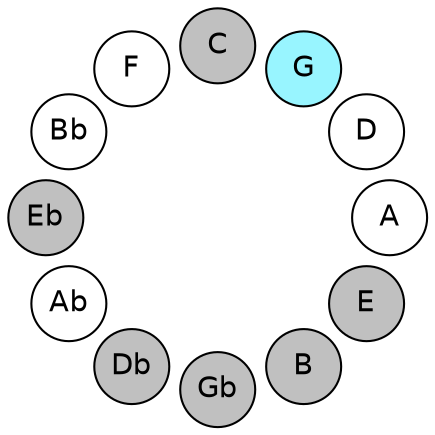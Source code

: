 
graph {

layout = circo;
mindist = .1

node [shape = circle, fontname = Helvetica, margin = 0, style = filled]
edge [style=invis]

subgraph 1 {
	E -- B -- Gb -- Db -- Ab -- Eb -- Bb -- F -- C -- G -- D -- A -- E
}

E [fillcolor = gray];
B [fillcolor = gray];
Gb [fillcolor = gray];
Db [fillcolor = gray];
Ab [fillcolor = white];
Eb [fillcolor = gray];
Bb [fillcolor = white];
F [fillcolor = white];
C [fillcolor = gray];
G [fillcolor = cadetblue1];
D [fillcolor = white];
A [fillcolor = white];
}
